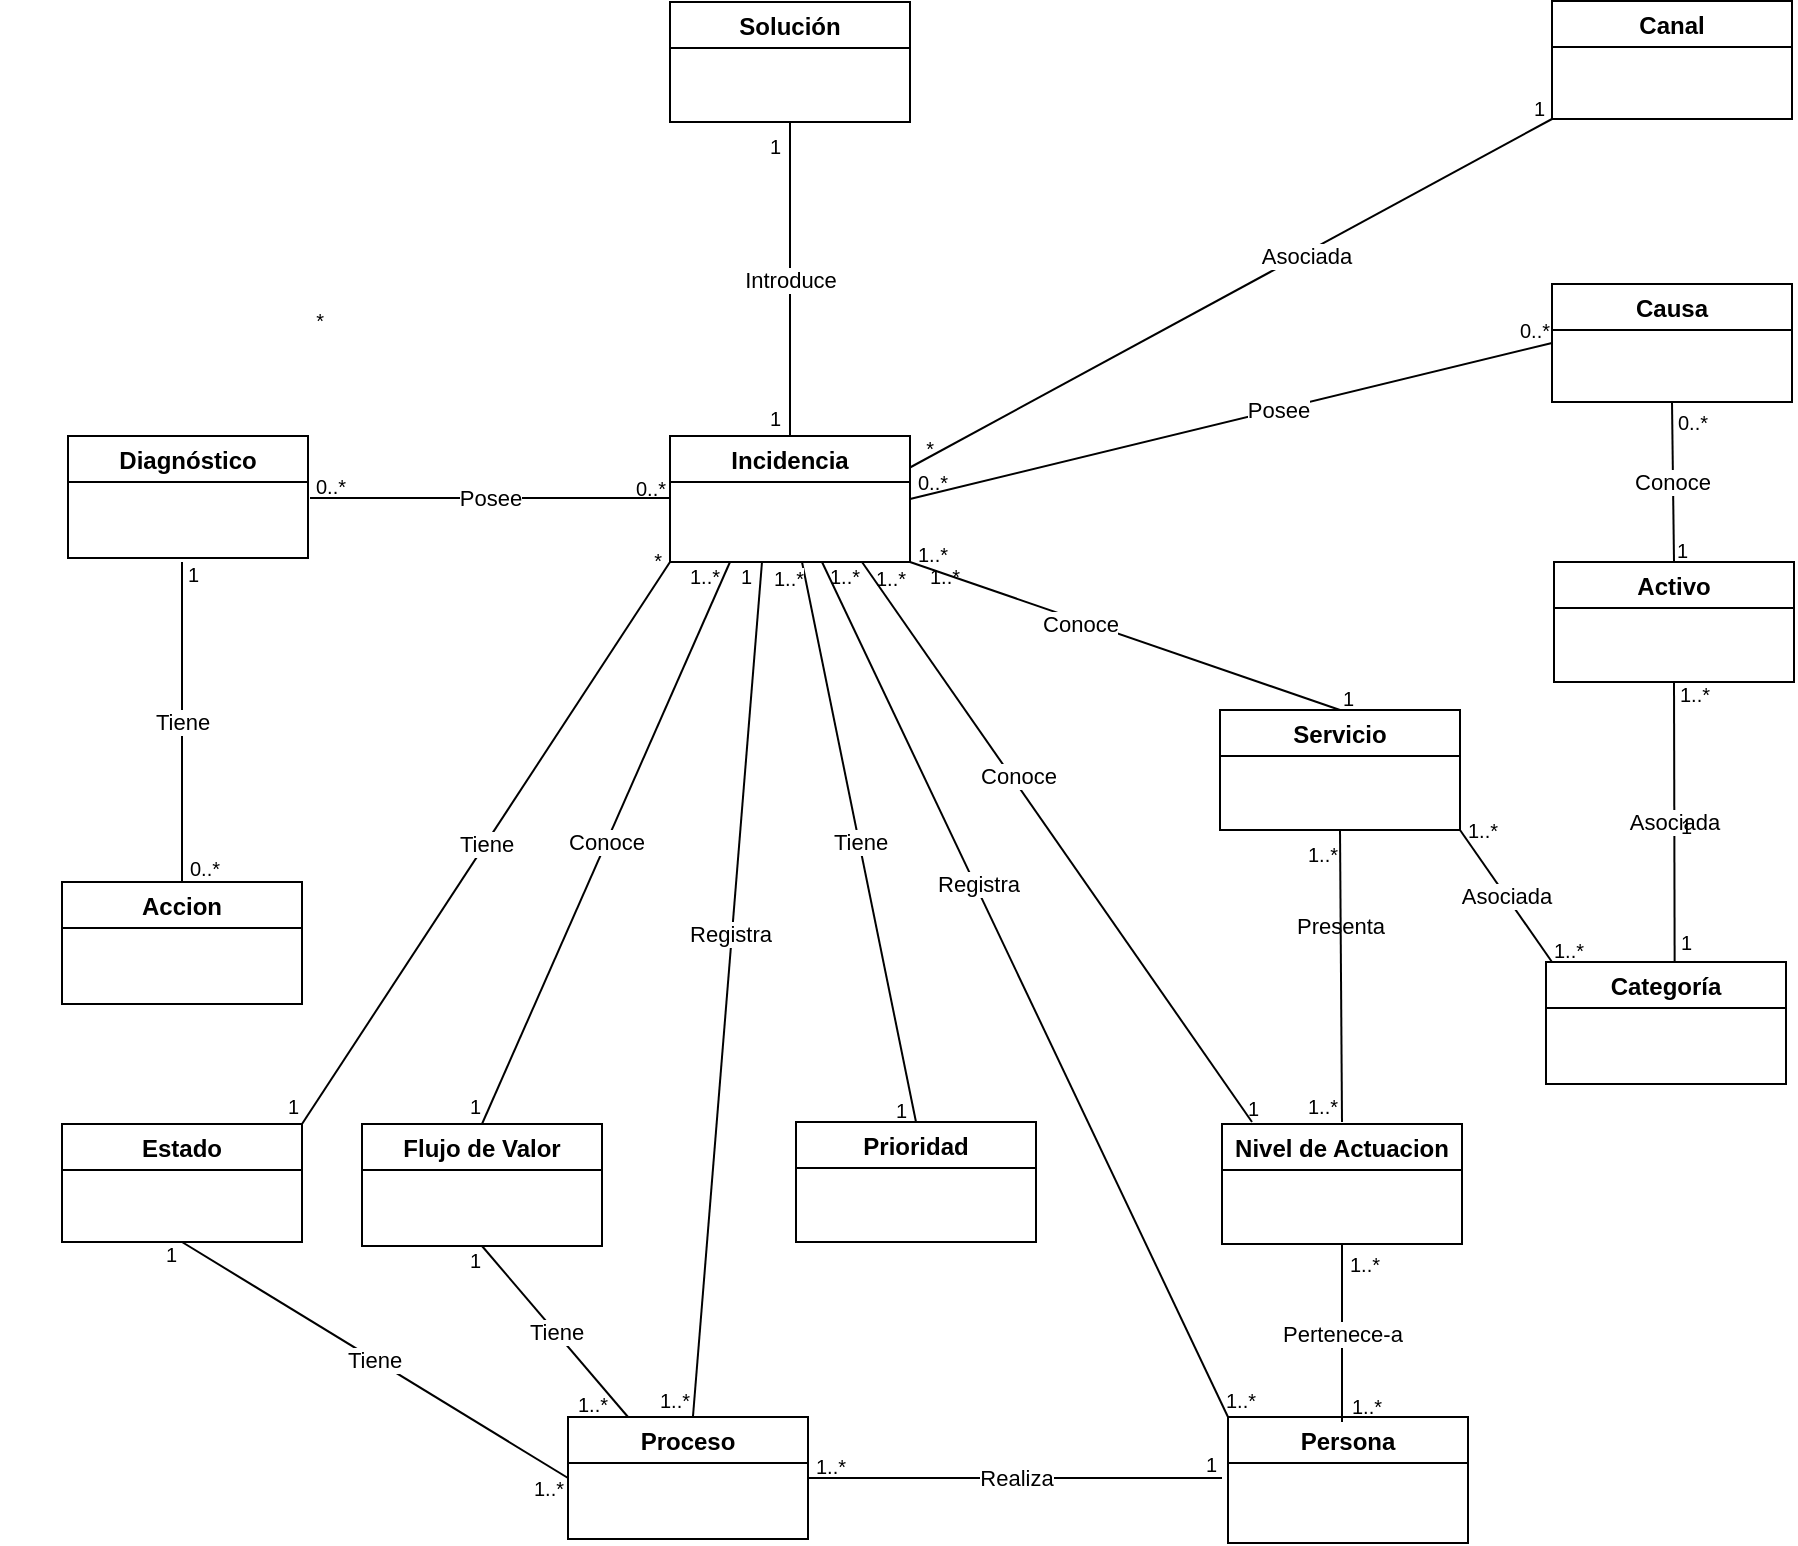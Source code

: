 <mxfile>
    <diagram id="Pm2dtwg_IfOIJH5rU_0D" name="MD-01">
        <mxGraphModel dx="712" dy="654" grid="1" gridSize="10" guides="1" tooltips="1" connect="1" arrows="1" fold="1" page="1" pageScale="1" pageWidth="827" pageHeight="1169" math="0" shadow="0">
            <root>
                <mxCell id="t3vJR1xbviDKZEFFyHin-0"/>
                <mxCell id="t3vJR1xbviDKZEFFyHin-1" parent="t3vJR1xbviDKZEFFyHin-0"/>
                <mxCell id="mkSb6riM9dk2xpS5XPvA-4" value="Solución" style="swimlane;startSize=23;rounded=0;" parent="t3vJR1xbviDKZEFFyHin-1" vertex="1">
                    <mxGeometry x="314" y="80" width="120" height="60" as="geometry"/>
                </mxCell>
                <mxCell id="mkSb6riM9dk2xpS5XPvA-56" value="1" style="resizable=0;html=1;align=left;verticalAlign=top;labelBackgroundColor=none;fontSize=10" parent="mkSb6riM9dk2xpS5XPvA-4" connectable="0" vertex="1">
                    <mxGeometry x="48" y="60" as="geometry"/>
                </mxCell>
                <mxCell id="f75BUdV_YP0Q4YML3u-z-308" value="Realiza" style="edgeStyle=none;html=1;entryX=1;entryY=0.5;entryDx=0;entryDy=0;endArrow=none;endFill=0;" parent="t3vJR1xbviDKZEFFyHin-1" target="18" edge="1">
                    <mxGeometry relative="1" as="geometry">
                        <mxPoint x="590" y="818" as="sourcePoint"/>
                        <mxPoint x="348" y="701.0" as="targetPoint"/>
                    </mxGeometry>
                </mxCell>
                <mxCell id="89" style="edgeStyle=none;html=1;exitX=0;exitY=0;exitDx=0;exitDy=0;endArrow=none;endFill=0;" parent="t3vJR1xbviDKZEFFyHin-1" source="mkSb6riM9dk2xpS5XPvA-6" edge="1">
                    <mxGeometry relative="1" as="geometry">
                        <mxPoint x="390" y="360" as="targetPoint"/>
                    </mxGeometry>
                </mxCell>
                <mxCell id="90" value="Registra" style="edgeLabel;html=1;align=center;verticalAlign=middle;resizable=0;points=[];" parent="89" vertex="1" connectable="0">
                    <mxGeometry x="0.245" y="-1" relative="1" as="geometry">
                        <mxPoint as="offset"/>
                    </mxGeometry>
                </mxCell>
                <mxCell id="mkSb6riM9dk2xpS5XPvA-6" value="Persona" style="swimlane;rounded=0;" parent="t3vJR1xbviDKZEFFyHin-1" vertex="1">
                    <mxGeometry x="593" y="787.5" width="120" height="63" as="geometry"/>
                </mxCell>
                <mxCell id="mkSb6riM9dk2xpS5XPvA-7" value="" style="html=1;endArrow=none;endFill=0;startArrow=none;startFill=0;rounded=0;entryX=0.5;entryY=0;entryDx=0;entryDy=0;exitX=0.5;exitY=1;exitDx=0;exitDy=0;" parent="t3vJR1xbviDKZEFFyHin-1" source="mkSb6riM9dk2xpS5XPvA-8" edge="1">
                    <mxGeometry relative="1" as="geometry">
                        <mxPoint x="650" y="550" as="sourcePoint"/>
                        <mxPoint x="650" y="640" as="targetPoint"/>
                    </mxGeometry>
                </mxCell>
                <mxCell id="mkSb6riM9dk2xpS5XPvA-8" value="Servicio" style="swimlane;startSize=23;rounded=0;" parent="t3vJR1xbviDKZEFFyHin-1" vertex="1">
                    <mxGeometry x="589" y="434" width="120" height="60" as="geometry"/>
                </mxCell>
                <mxCell id="mkSb6riM9dk2xpS5XPvA-9" value="Asociada" style="edgeStyle=none;html=1;endArrow=none;endFill=0;startArrow=none;startFill=0;rounded=0;entryX=1;entryY=1;entryDx=0;entryDy=0;" parent="t3vJR1xbviDKZEFFyHin-1" target="mkSb6riM9dk2xpS5XPvA-8" edge="1">
                    <mxGeometry relative="1" as="geometry">
                        <mxPoint x="485" y="362" as="targetPoint"/>
                        <mxPoint x="755" y="560" as="sourcePoint"/>
                    </mxGeometry>
                </mxCell>
                <mxCell id="59" value="Asociada" style="edgeStyle=none;html=1;exitX=0.536;exitY=-0.004;exitDx=0;exitDy=0;entryX=0.5;entryY=1;entryDx=0;entryDy=0;endArrow=none;endFill=0;exitPerimeter=0;" parent="t3vJR1xbviDKZEFFyHin-1" source="mkSb6riM9dk2xpS5XPvA-10" target="51" edge="1">
                    <mxGeometry relative="1" as="geometry"/>
                </mxCell>
                <mxCell id="mkSb6riM9dk2xpS5XPvA-10" value="Categoría" style="swimlane;startSize=23;rounded=0;" parent="t3vJR1xbviDKZEFFyHin-1" vertex="1">
                    <mxGeometry x="752" y="560" width="120" height="61" as="geometry"/>
                </mxCell>
                <mxCell id="mkSb6riM9dk2xpS5XPvA-11" value="Prioridad" style="swimlane;startSize=23;rounded=0;" parent="t3vJR1xbviDKZEFFyHin-1" vertex="1">
                    <mxGeometry x="377" y="640" width="120" height="60" as="geometry"/>
                </mxCell>
                <mxCell id="mkSb6riM9dk2xpS5XPvA-12" value="Tiene" style="edgeStyle=none;html=1;entryX=0.5;entryY=0;entryDx=0;entryDy=0;endArrow=none;endFill=0;startArrow=none;startFill=0;rounded=0;" parent="t3vJR1xbviDKZEFFyHin-1" target="mkSb6riM9dk2xpS5XPvA-11" edge="1">
                    <mxGeometry relative="1" as="geometry">
                        <mxPoint x="223" y="638" as="targetPoint"/>
                        <mxPoint x="380" y="360" as="sourcePoint"/>
                    </mxGeometry>
                </mxCell>
                <mxCell id="91" value="1..*" style="edgeLabel;html=1;align=center;verticalAlign=middle;resizable=0;points=[];fontSize=10;" vertex="1" connectable="0" parent="mkSb6riM9dk2xpS5XPvA-12">
                    <mxGeometry x="-0.81" y="-3" relative="1" as="geometry">
                        <mxPoint x="-10" y="-19" as="offset"/>
                    </mxGeometry>
                </mxCell>
                <mxCell id="mkSb6riM9dk2xpS5XPvA-13" style="edgeStyle=none;html=1;exitX=1;exitY=1;exitDx=0;exitDy=0;entryX=0.5;entryY=0;entryDx=0;entryDy=0;endArrow=none;endFill=0;startArrow=none;startFill=0;rounded=0;" parent="t3vJR1xbviDKZEFFyHin-1" source="mkSb6riM9dk2xpS5XPvA-17" target="mkSb6riM9dk2xpS5XPvA-8" edge="1">
                    <mxGeometry relative="1" as="geometry"/>
                </mxCell>
                <mxCell id="mkSb6riM9dk2xpS5XPvA-14" value="Conoce" style="edgeLabel;html=1;align=center;verticalAlign=middle;resizable=0;points=[];rounded=0;" parent="mkSb6riM9dk2xpS5XPvA-13" vertex="1" connectable="0">
                    <mxGeometry x="-0.204" y="-3" relative="1" as="geometry">
                        <mxPoint y="-2" as="offset"/>
                    </mxGeometry>
                </mxCell>
                <mxCell id="9" value="Tiene" style="edgeStyle=none;html=1;exitX=0;exitY=1;exitDx=0;exitDy=0;entryX=1;entryY=0;entryDx=0;entryDy=0;endArrow=none;endFill=0;" parent="t3vJR1xbviDKZEFFyHin-1" source="mkSb6riM9dk2xpS5XPvA-17" target="6" edge="1">
                    <mxGeometry relative="1" as="geometry"/>
                </mxCell>
                <mxCell id="20" style="edgeStyle=none;html=1;endArrow=none;endFill=0;" parent="t3vJR1xbviDKZEFFyHin-1" target="18" edge="1">
                    <mxGeometry relative="1" as="geometry">
                        <mxPoint x="360" y="360" as="sourcePoint"/>
                    </mxGeometry>
                </mxCell>
                <mxCell id="23" value="Registra" style="edgeLabel;html=1;align=center;verticalAlign=middle;resizable=0;points=[];" parent="20" vertex="1" connectable="0">
                    <mxGeometry x="-0.132" relative="1" as="geometry">
                        <mxPoint x="-1" as="offset"/>
                    </mxGeometry>
                </mxCell>
                <mxCell id="25" style="edgeStyle=none;html=1;exitX=1;exitY=0.25;exitDx=0;exitDy=0;entryX=0;entryY=1;entryDx=0;entryDy=0;endArrow=none;endFill=0;" parent="t3vJR1xbviDKZEFFyHin-1" source="mkSb6riM9dk2xpS5XPvA-17" target="24" edge="1">
                    <mxGeometry relative="1" as="geometry"/>
                </mxCell>
                <mxCell id="26" value="Asociada" style="edgeLabel;html=1;align=center;verticalAlign=middle;resizable=0;points=[];" parent="25" vertex="1" connectable="0">
                    <mxGeometry x="0.442" y="1" relative="1" as="geometry">
                        <mxPoint x="-33" y="21" as="offset"/>
                    </mxGeometry>
                </mxCell>
                <mxCell id="28" value="Posee" style="edgeStyle=none;html=1;entryX=0;entryY=0.5;entryDx=0;entryDy=0;endArrow=none;endFill=0;exitX=1;exitY=0.5;exitDx=0;exitDy=0;" parent="t3vJR1xbviDKZEFFyHin-1" source="mkSb6riM9dk2xpS5XPvA-17" target="27" edge="1">
                    <mxGeometry x="0.149" relative="1" as="geometry">
                        <mxPoint x="-1" as="offset"/>
                        <mxPoint x="470" y="329" as="sourcePoint"/>
                    </mxGeometry>
                </mxCell>
                <mxCell id="37" value="Posee" style="edgeStyle=none;html=1;endArrow=none;endFill=0;" parent="t3vJR1xbviDKZEFFyHin-1" edge="1">
                    <mxGeometry relative="1" as="geometry">
                        <mxPoint x="314" y="328" as="sourcePoint"/>
                        <mxPoint x="134" y="328" as="targetPoint"/>
                    </mxGeometry>
                </mxCell>
                <mxCell id="48" value="Tiene" style="edgeStyle=none;html=1;entryX=0.5;entryY=1;entryDx=0;entryDy=0;endArrow=none;endFill=0;exitX=0.25;exitY=0;exitDx=0;exitDy=0;" parent="t3vJR1xbviDKZEFFyHin-1" source="18" target="47" edge="1">
                    <mxGeometry relative="1" as="geometry">
                        <mxPoint x="435" y="370" as="sourcePoint"/>
                    </mxGeometry>
                </mxCell>
                <mxCell id="52" value="Conoce" style="edgeStyle=none;html=1;entryX=0.5;entryY=0;entryDx=0;entryDy=0;endArrow=none;endFill=0;exitX=0.5;exitY=1;exitDx=0;exitDy=0;" parent="t3vJR1xbviDKZEFFyHin-1" source="27" target="51" edge="1">
                    <mxGeometry relative="1" as="geometry">
                        <mxPoint x="645" y="340" as="sourcePoint"/>
                    </mxGeometry>
                </mxCell>
                <mxCell id="70" style="edgeStyle=none;html=1;entryX=0.125;entryY=-0.017;entryDx=0;entryDy=0;entryPerimeter=0;endArrow=none;endFill=0;" parent="t3vJR1xbviDKZEFFyHin-1" target="mkSb6riM9dk2xpS5XPvA-19" edge="1">
                    <mxGeometry relative="1" as="geometry">
                        <mxPoint x="410" y="360" as="sourcePoint"/>
                    </mxGeometry>
                </mxCell>
                <mxCell id="71" value="Conoce" style="edgeLabel;html=1;align=center;verticalAlign=middle;resizable=0;points=[];" parent="70" vertex="1" connectable="0">
                    <mxGeometry x="-0.223" y="3" relative="1" as="geometry">
                        <mxPoint as="offset"/>
                    </mxGeometry>
                </mxCell>
                <mxCell id="77" value="Conoce" style="edgeStyle=none;html=1;exitX=0.25;exitY=1;exitDx=0;exitDy=0;entryX=0.5;entryY=0;entryDx=0;entryDy=0;endArrow=none;endFill=0;" parent="t3vJR1xbviDKZEFFyHin-1" source="mkSb6riM9dk2xpS5XPvA-17" target="47" edge="1">
                    <mxGeometry relative="1" as="geometry"/>
                </mxCell>
                <mxCell id="mkSb6riM9dk2xpS5XPvA-17" value="Incidencia" style="swimlane;startSize=23;rounded=0;" parent="t3vJR1xbviDKZEFFyHin-1" vertex="1">
                    <mxGeometry x="314" y="297" width="120" height="63" as="geometry"/>
                </mxCell>
                <mxCell id="mkSb6riM9dk2xpS5XPvA-18" value="Pertenece-a" style="edgeStyle=none;html=1;startArrow=none;startFill=0;endArrow=none;endFill=0;elbow=vertical;rounded=0;exitX=0.5;exitY=1;exitDx=0;exitDy=0;" parent="t3vJR1xbviDKZEFFyHin-1" source="mkSb6riM9dk2xpS5XPvA-19" edge="1">
                    <mxGeometry relative="1" as="geometry">
                        <mxPoint x="650" y="790" as="targetPoint"/>
                        <mxPoint x="663" y="700" as="sourcePoint"/>
                    </mxGeometry>
                </mxCell>
                <mxCell id="mkSb6riM9dk2xpS5XPvA-19" value="Nivel de Actuacion" style="swimlane;startSize=23;rounded=0;" parent="t3vJR1xbviDKZEFFyHin-1" vertex="1">
                    <mxGeometry x="590" y="641" width="120" height="60" as="geometry"/>
                </mxCell>
                <mxCell id="mkSb6riM9dk2xpS5XPvA-20" value="Presenta" style="text;html=1;align=center;verticalAlign=middle;resizable=0;points=[];autosize=1;strokeColor=none;fillColor=none;rounded=0;fontSize=11;" parent="t3vJR1xbviDKZEFFyHin-1" vertex="1">
                    <mxGeometry x="619" y="532" width="60" height="20" as="geometry"/>
                </mxCell>
                <mxCell id="mkSb6riM9dk2xpS5XPvA-39" value="1..*" style="resizable=0;html=1;align=right;verticalAlign=top;labelBackgroundColor=none;fontSize=10" parent="t3vJR1xbviDKZEFFyHin-1" connectable="0" vertex="1">
                    <mxGeometry x="409.003" y="355" as="geometry"/>
                </mxCell>
                <mxCell id="mkSb6riM9dk2xpS5XPvA-44" value="1..*" style="resizable=0;html=1;align=right;verticalAlign=top;labelBackgroundColor=none;fontSize=10" parent="t3vJR1xbviDKZEFFyHin-1" connectable="0" vertex="1">
                    <mxGeometry x="293.003" y="693" as="geometry">
                        <mxPoint x="-10" y="76" as="offset"/>
                    </mxGeometry>
                </mxCell>
                <mxCell id="mkSb6riM9dk2xpS5XPvA-47" value="1" style="resizable=0;html=1;align=right;verticalAlign=top;labelBackgroundColor=none;fontSize=10" parent="t3vJR1xbviDKZEFFyHin-1" connectable="0" vertex="1">
                    <mxGeometry x="374.003" y="312" as="geometry">
                        <mxPoint x="-19" y="43" as="offset"/>
                    </mxGeometry>
                </mxCell>
                <mxCell id="mkSb6riM9dk2xpS5XPvA-49" value="1" style="resizable=0;html=1;align=left;verticalAlign=top;labelBackgroundColor=none;fontSize=10" parent="t3vJR1xbviDKZEFFyHin-1" connectable="0" vertex="1">
                    <mxGeometry x="425" y="622" as="geometry"/>
                </mxCell>
                <mxCell id="mkSb6riM9dk2xpS5XPvA-50" value="1..*" style="resizable=0;html=1;align=right;verticalAlign=top;labelBackgroundColor=none;fontSize=10" parent="t3vJR1xbviDKZEFFyHin-1" connectable="0" vertex="1">
                    <mxGeometry x="648.003" y="620" as="geometry"/>
                </mxCell>
                <mxCell id="mkSb6riM9dk2xpS5XPvA-51" value="1..*" style="resizable=0;html=1;align=right;verticalAlign=top;labelBackgroundColor=none;fontSize=10" parent="t3vJR1xbviDKZEFFyHin-1" connectable="0" vertex="1">
                    <mxGeometry x="669.003" y="699" as="geometry"/>
                </mxCell>
                <mxCell id="mkSb6riM9dk2xpS5XPvA-55" value="Introduce" style="endArrow=none;html=1;sketch=0;strokeColor=default;jumpStyle=line;exitX=0.5;exitY=0;exitDx=0;exitDy=0;entryX=0.5;entryY=1;entryDx=0;entryDy=0;" parent="t3vJR1xbviDKZEFFyHin-1" source="mkSb6riM9dk2xpS5XPvA-17" target="mkSb6riM9dk2xpS5XPvA-4" edge="1">
                    <mxGeometry width="50" height="50" relative="1" as="geometry">
                        <mxPoint x="402" y="290" as="sourcePoint"/>
                        <mxPoint x="402" y="240" as="targetPoint"/>
                        <Array as="points">
                            <mxPoint x="374" y="250"/>
                        </Array>
                    </mxGeometry>
                </mxCell>
                <mxCell id="mkSb6riM9dk2xpS5XPvA-57" value="1" style="resizable=0;html=1;align=left;verticalAlign=top;labelBackgroundColor=none;fontSize=10" parent="t3vJR1xbviDKZEFFyHin-1" connectable="0" vertex="1">
                    <mxGeometry x="362" y="276" as="geometry"/>
                </mxCell>
                <mxCell id="mkSb6riM9dk2xpS5XPvA-64" value="1..*" style="resizable=0;html=1;align=right;verticalAlign=top;labelBackgroundColor=none;fontSize=10" parent="t3vJR1xbviDKZEFFyHin-1" connectable="0" vertex="1">
                    <mxGeometry x="695.003" y="390" as="geometry">
                        <mxPoint x="139" y="24" as="offset"/>
                    </mxGeometry>
                </mxCell>
                <mxCell id="f75BUdV_YP0Q4YML3u-z-312" value="Tiene" style="edgeStyle=none;html=1;endArrow=none;endFill=0;entryX=0;entryY=0.5;entryDx=0;entryDy=0;exitX=0.5;exitY=1;exitDx=0;exitDy=0;" parent="t3vJR1xbviDKZEFFyHin-1" source="6" target="18" edge="1">
                    <mxGeometry relative="1" as="geometry">
                        <mxPoint x="160" y="680" as="sourcePoint"/>
                        <mxPoint x="240" y="670" as="targetPoint"/>
                    </mxGeometry>
                </mxCell>
                <mxCell id="6" value="Estado" style="swimlane;startSize=23;rounded=0;" parent="t3vJR1xbviDKZEFFyHin-1" vertex="1">
                    <mxGeometry x="10" y="641" width="120" height="59" as="geometry"/>
                </mxCell>
                <mxCell id="13" value="*" style="resizable=0;html=1;align=right;verticalAlign=top;labelBackgroundColor=none;fontSize=10" parent="t3vJR1xbviDKZEFFyHin-1" connectable="0" vertex="1">
                    <mxGeometry x="204.003" y="446" as="geometry">
                        <mxPoint x="106" y="-99" as="offset"/>
                    </mxGeometry>
                </mxCell>
                <mxCell id="15" value="" style="resizable=0;html=1;align=right;verticalAlign=top;labelBackgroundColor=none;fontSize=10" parent="t3vJR1xbviDKZEFFyHin-1" connectable="0" vertex="1">
                    <mxGeometry x="-19.997" y="449" as="geometry">
                        <mxPoint x="353" y="-104" as="offset"/>
                    </mxGeometry>
                </mxCell>
                <mxCell id="5Uyr6uQR5vCZ3jBuObpR-43" value="1" style="resizable=0;html=1;align=left;verticalAlign=top;labelBackgroundColor=none;fontSize=10" parent="t3vJR1xbviDKZEFFyHin-1" connectable="0" vertex="1">
                    <mxGeometry x="121" y="620" as="geometry"/>
                </mxCell>
                <mxCell id="18" value="Proceso" style="swimlane;startSize=23;rounded=0;" parent="t3vJR1xbviDKZEFFyHin-1" vertex="1">
                    <mxGeometry x="263" y="787.5" width="120" height="61" as="geometry"/>
                </mxCell>
                <mxCell id="21" value="1..*" style="resizable=0;html=1;align=left;verticalAlign=top;labelBackgroundColor=none;fontSize=10" parent="t3vJR1xbviDKZEFFyHin-1" connectable="0" vertex="1">
                    <mxGeometry x="586" y="371" as="geometry">
                        <mxPoint x="-144" y="-16" as="offset"/>
                    </mxGeometry>
                </mxCell>
                <mxCell id="22" value="*" style="resizable=0;html=1;align=right;verticalAlign=top;labelBackgroundColor=none;fontSize=10" parent="t3vJR1xbviDKZEFFyHin-1" connectable="0" vertex="1">
                    <mxGeometry x="168.003" y="315" as="geometry">
                        <mxPoint x="-27" y="-88" as="offset"/>
                    </mxGeometry>
                </mxCell>
                <mxCell id="LPSLZWZ6MrgAAOaEXJFG-23" value="1..*" style="resizable=0;html=1;align=right;verticalAlign=top;labelBackgroundColor=none;fontSize=10;direction=south;" parent="t3vJR1xbviDKZEFFyHin-1" connectable="0" vertex="1">
                    <mxGeometry x="648.003" y="494" as="geometry"/>
                </mxCell>
                <mxCell id="LPSLZWZ6MrgAAOaEXJFG-24" value="1..*" style="resizable=0;html=1;align=right;verticalAlign=top;labelBackgroundColor=none;fontSize=10" parent="t3vJR1xbviDKZEFFyHin-1" connectable="0" vertex="1">
                    <mxGeometry x="607.003" y="767" as="geometry"/>
                </mxCell>
                <mxCell id="24" value="Canal" style="swimlane;startSize=23;rounded=0;" parent="t3vJR1xbviDKZEFFyHin-1" vertex="1">
                    <mxGeometry x="755" y="79.5" width="120" height="59" as="geometry"/>
                </mxCell>
                <mxCell id="27" value="Causa" style="swimlane;rounded=0;startSize=23;" parent="t3vJR1xbviDKZEFFyHin-1" vertex="1">
                    <mxGeometry x="755" y="221" width="120" height="59" as="geometry"/>
                </mxCell>
                <mxCell id="29" value="1" style="resizable=0;html=1;align=left;verticalAlign=top;labelBackgroundColor=none;fontSize=10" parent="t3vJR1xbviDKZEFFyHin-1" connectable="0" vertex="1">
                    <mxGeometry x="575" y="98" as="geometry">
                        <mxPoint x="169" y="23" as="offset"/>
                    </mxGeometry>
                </mxCell>
                <mxCell id="30" value="*" style="resizable=0;html=1;align=right;verticalAlign=top;labelBackgroundColor=none;fontSize=10" parent="t3vJR1xbviDKZEFFyHin-1" connectable="0" vertex="1">
                    <mxGeometry x="340.003" y="390" as="geometry">
                        <mxPoint x="106" y="-99" as="offset"/>
                    </mxGeometry>
                </mxCell>
                <mxCell id="32" value="0..*" style="resizable=0;html=1;align=right;verticalAlign=top;labelBackgroundColor=none;fontSize=10" parent="t3vJR1xbviDKZEFFyHin-1" connectable="0" vertex="1">
                    <mxGeometry x="453.003" y="308" as="geometry"/>
                </mxCell>
                <mxCell id="33" value="0..*" style="resizable=0;html=1;align=right;verticalAlign=top;labelBackgroundColor=none;fontSize=10" parent="t3vJR1xbviDKZEFFyHin-1" connectable="0" vertex="1">
                    <mxGeometry x="754.003" y="232" as="geometry"/>
                </mxCell>
                <mxCell id="35" value="Accion" style="swimlane;startSize=23;rounded=0;" parent="t3vJR1xbviDKZEFFyHin-1" vertex="1">
                    <mxGeometry x="10" y="520" width="120" height="61" as="geometry"/>
                </mxCell>
                <mxCell id="43" value="Tiene" style="edgeStyle=none;html=1;entryX=0.5;entryY=0;entryDx=0;entryDy=0;endArrow=none;endFill=0;" parent="t3vJR1xbviDKZEFFyHin-1" edge="1">
                    <mxGeometry relative="1" as="geometry">
                        <mxPoint x="70" y="360" as="sourcePoint"/>
                        <mxPoint x="70" y="520" as="targetPoint"/>
                    </mxGeometry>
                </mxCell>
                <mxCell id="36" value="Diagnóstico" style="swimlane;startSize=23;rounded=0;" parent="t3vJR1xbviDKZEFFyHin-1" vertex="1">
                    <mxGeometry x="13" y="297" width="120" height="61" as="geometry"/>
                </mxCell>
                <mxCell id="40" value="0..*" style="resizable=0;html=1;align=right;verticalAlign=top;labelBackgroundColor=none;fontSize=10" parent="t3vJR1xbviDKZEFFyHin-1" connectable="0" vertex="1">
                    <mxGeometry x="180.003" y="164" as="geometry">
                        <mxPoint x="-28" y="146" as="offset"/>
                    </mxGeometry>
                </mxCell>
                <mxCell id="44" value="0..*" style="resizable=0;html=1;align=right;verticalAlign=top;labelBackgroundColor=none;fontSize=10" parent="t3vJR1xbviDKZEFFyHin-1" connectable="0" vertex="1">
                    <mxGeometry x="90.003" y="499" as="geometry">
                        <mxPoint x="-1" y="2" as="offset"/>
                    </mxGeometry>
                </mxCell>
                <mxCell id="46" value="0..*" style="resizable=0;html=1;align=right;verticalAlign=top;labelBackgroundColor=none;fontSize=10" parent="t3vJR1xbviDKZEFFyHin-1" connectable="0" vertex="1">
                    <mxGeometry x="340.003" y="165" as="geometry">
                        <mxPoint x="-28" y="146" as="offset"/>
                    </mxGeometry>
                </mxCell>
                <mxCell id="47" value="Flujo de Valor" style="swimlane;startSize=23;rounded=0;" parent="t3vJR1xbviDKZEFFyHin-1" vertex="1">
                    <mxGeometry x="160" y="641" width="120" height="61" as="geometry"/>
                </mxCell>
                <mxCell id="49" value="1" style="resizable=0;html=1;align=right;verticalAlign=top;labelBackgroundColor=none;fontSize=10" parent="t3vJR1xbviDKZEFFyHin-1" connectable="0" vertex="1">
                    <mxGeometry x="636.003" y="419" as="geometry">
                        <mxPoint x="20" y="-3" as="offset"/>
                    </mxGeometry>
                </mxCell>
                <mxCell id="51" value="Activo" style="swimlane;startSize=23;rounded=0;" parent="t3vJR1xbviDKZEFFyHin-1" vertex="1">
                    <mxGeometry x="756" y="360" width="120" height="60" as="geometry"/>
                </mxCell>
                <mxCell id="54" value="1" style="resizable=0;html=1;align=left;verticalAlign=top;labelBackgroundColor=none;fontSize=10" parent="t3vJR1xbviDKZEFFyHin-1" connectable="0" vertex="1">
                    <mxGeometry x="212" y="483" as="geometry">
                        <mxPoint x="-141" y="-129" as="offset"/>
                    </mxGeometry>
                </mxCell>
                <mxCell id="55" value="1" style="resizable=0;html=1;align=right;verticalAlign=top;labelBackgroundColor=none;fontSize=10;direction=south;" parent="t3vJR1xbviDKZEFFyHin-1" connectable="0" vertex="1">
                    <mxGeometry x="726.003" y="313" as="geometry">
                        <mxPoint x="97" y="29" as="offset"/>
                    </mxGeometry>
                </mxCell>
                <mxCell id="56" value="0..*" style="resizable=0;html=1;align=right;verticalAlign=top;labelBackgroundColor=none;fontSize=10" parent="t3vJR1xbviDKZEFFyHin-1" connectable="0" vertex="1">
                    <mxGeometry x="833.003" y="277.5" as="geometry"/>
                </mxCell>
                <mxCell id="61" value="1" style="resizable=0;html=1;align=right;verticalAlign=top;labelBackgroundColor=none;fontSize=10" parent="t3vJR1xbviDKZEFFyHin-1" connectable="0" vertex="1">
                    <mxGeometry x="825.003" y="480" as="geometry"/>
                </mxCell>
                <mxCell id="62" value="1..*" style="resizable=0;html=1;align=right;verticalAlign=top;labelBackgroundColor=none;fontSize=10" parent="t3vJR1xbviDKZEFFyHin-1" connectable="0" vertex="1">
                    <mxGeometry x="779.003" y="410" as="geometry">
                        <mxPoint x="-8" y="132" as="offset"/>
                    </mxGeometry>
                </mxCell>
                <mxCell id="64" value="1..*" style="resizable=0;html=1;align=right;verticalAlign=top;labelBackgroundColor=none;fontSize=10" parent="t3vJR1xbviDKZEFFyHin-1" connectable="0" vertex="1">
                    <mxGeometry x="736.003" y="350" as="geometry">
                        <mxPoint x="-8" y="132" as="offset"/>
                    </mxGeometry>
                </mxCell>
                <mxCell id="67" value="1..*" style="resizable=0;html=1;align=right;verticalAlign=top;labelBackgroundColor=none;fontSize=10" parent="t3vJR1xbviDKZEFFyHin-1" connectable="0" vertex="1">
                    <mxGeometry x="453.003" y="344" as="geometry"/>
                </mxCell>
                <mxCell id="69" value="1" style="resizable=0;html=1;align=left;verticalAlign=top;labelBackgroundColor=none;fontSize=10" parent="t3vJR1xbviDKZEFFyHin-1" connectable="0" vertex="1">
                    <mxGeometry x="60" y="694" as="geometry"/>
                </mxCell>
                <mxCell id="f75BUdV_YP0Q4YML3u-z-71" value="1..*" style="resizable=0;html=1;align=right;verticalAlign=top;labelBackgroundColor=none;fontSize=10" parent="t3vJR1xbviDKZEFFyHin-1" connectable="0" vertex="1">
                    <mxGeometry x="670.003" y="770" as="geometry"/>
                </mxCell>
                <mxCell id="f75BUdV_YP0Q4YML3u-z-264" value="1" style="resizable=0;html=1;align=right;verticalAlign=top;labelBackgroundColor=none;fontSize=10;direction=south;" parent="t3vJR1xbviDKZEFFyHin-1" connectable="0" vertex="1">
                    <mxGeometry x="814.003" y="625" as="geometry">
                        <mxPoint x="11" y="-87" as="offset"/>
                    </mxGeometry>
                </mxCell>
                <mxCell id="f75BUdV_YP0Q4YML3u-z-309" value="1..*" style="resizable=0;html=1;align=left;verticalAlign=top;labelBackgroundColor=none;fontSize=10" parent="t3vJR1xbviDKZEFFyHin-1" connectable="0" vertex="1">
                    <mxGeometry x="385" y="800" as="geometry"/>
                </mxCell>
                <mxCell id="f75BUdV_YP0Q4YML3u-z-310" value="1" style="resizable=0;html=1;align=left;verticalAlign=top;labelBackgroundColor=none;fontSize=10" parent="t3vJR1xbviDKZEFFyHin-1" connectable="0" vertex="1">
                    <mxGeometry x="580" y="799" as="geometry"/>
                </mxCell>
                <mxCell id="f75BUdV_YP0Q4YML3u-z-313" value="1" style="resizable=0;html=1;align=left;verticalAlign=top;labelBackgroundColor=none;fontSize=10" parent="t3vJR1xbviDKZEFFyHin-1" connectable="0" vertex="1">
                    <mxGeometry x="212" y="697" as="geometry"/>
                </mxCell>
                <mxCell id="f75BUdV_YP0Q4YML3u-z-314" value="1..*" style="resizable=0;html=1;align=left;verticalAlign=top;labelBackgroundColor=none;fontSize=10" parent="t3vJR1xbviDKZEFFyHin-1" connectable="0" vertex="1">
                    <mxGeometry x="307" y="767" as="geometry"/>
                </mxCell>
                <mxCell id="72" value="1" style="resizable=0;html=1;align=left;verticalAlign=top;labelBackgroundColor=none;fontSize=10" parent="t3vJR1xbviDKZEFFyHin-1" connectable="0" vertex="1">
                    <mxGeometry x="510" y="628" as="geometry">
                        <mxPoint x="91" y="-7" as="offset"/>
                    </mxGeometry>
                </mxCell>
                <mxCell id="73" value="1..*" style="resizable=0;html=1;align=right;verticalAlign=top;labelBackgroundColor=none;fontSize=10" parent="t3vJR1xbviDKZEFFyHin-1" connectable="0" vertex="1">
                    <mxGeometry x="459.003" y="352" as="geometry">
                        <mxPoint x="-27" y="4" as="offset"/>
                    </mxGeometry>
                </mxCell>
                <mxCell id="75" value="1..*" style="resizable=0;html=1;align=left;verticalAlign=top;labelBackgroundColor=none;fontSize=10" parent="t3vJR1xbviDKZEFFyHin-1" connectable="0" vertex="1">
                    <mxGeometry x="244" y="811" as="geometry"/>
                </mxCell>
                <mxCell id="79" value="1" style="resizable=0;html=1;align=left;verticalAlign=top;labelBackgroundColor=none;fontSize=10" parent="t3vJR1xbviDKZEFFyHin-1" connectable="0" vertex="1">
                    <mxGeometry x="212" y="620" as="geometry"/>
                </mxCell>
                <mxCell id="83" value="1..*" style="text;html=1;align=center;verticalAlign=middle;resizable=0;points=[];autosize=1;strokeColor=none;fillColor=none;fontSize=10;" parent="t3vJR1xbviDKZEFFyHin-1" vertex="1">
                    <mxGeometry x="316" y="357" width="30" height="20" as="geometry"/>
                </mxCell>
            </root>
        </mxGraphModel>
    </diagram>
    <diagram id="EhUm67n5qJ-X8OCv_8h2" name="MD-02">
        <mxGraphModel dx="998" dy="507" grid="1" gridSize="10" guides="1" tooltips="1" connect="1" arrows="1" fold="1" page="1" pageScale="1" pageWidth="827" pageHeight="1169" math="0" shadow="0">
            <root>
                <mxCell id="0"/>
                <mxCell id="1" parent="0"/>
                <mxCell id="12" value="Conoce" style="edgeStyle=none;html=1;entryX=0;entryY=0.5;entryDx=0;entryDy=0;endArrow=ERoneToMany;endFill=0;startArrow=ERone;startFill=0;exitX=1;exitY=0.5;exitDx=0;exitDy=0;" parent="1" source="3" target="6" edge="1">
                    <mxGeometry relative="1" as="geometry">
                        <mxPoint x="160" y="160" as="sourcePoint"/>
                        <mxPoint x="282" y="160.0" as="targetPoint"/>
                    </mxGeometry>
                </mxCell>
                <mxCell id="3" value="Administrador" style="swimlane;" parent="1" vertex="1">
                    <mxGeometry x="39" y="120" width="120" height="60" as="geometry"/>
                </mxCell>
                <mxCell id="51" value="Registra" style="edgeStyle=none;sketch=0;html=1;exitX=1;exitY=0.5;exitDx=0;exitDy=0;entryX=0;entryY=0.5;entryDx=0;entryDy=0;startArrow=ERone;startFill=0;endArrow=ERzeroToMany;endFill=0;elbow=vertical;" parent="1" source="5" target="10" edge="1">
                    <mxGeometry x="-0.083" y="1" relative="1" as="geometry">
                        <mxPoint as="offset"/>
                    </mxGeometry>
                </mxCell>
                <mxCell id="5" value="Alumno" style="swimlane;" parent="1" vertex="1">
                    <mxGeometry x="39" y="298" width="120" height="62" as="geometry"/>
                </mxCell>
                <mxCell id="6" value="Incidencia" style="swimlane;startSize=23;" parent="1" vertex="1">
                    <mxGeometry x="323" y="120" width="120" height="60" as="geometry"/>
                </mxCell>
                <mxCell id="25" value="Atiende" style="edgeStyle=none;html=1;exitX=0;exitY=0.5;exitDx=0;exitDy=0;endArrow=ERoneToMany;endFill=0;startArrow=ERoneToMany;startFill=0;entryX=1;entryY=0.5;entryDx=0;entryDy=0;" parent="1" source="4" target="10" edge="1">
                    <mxGeometry relative="1" as="geometry">
                        <mxPoint x="480" y="337" as="targetPoint"/>
                    </mxGeometry>
                </mxCell>
                <mxCell id="4" value="Empleado" style="swimlane;" parent="1" vertex="1">
                    <mxGeometry x="698" y="298" width="120" height="62" as="geometry"/>
                </mxCell>
                <mxCell id="18" value="" style="html=1;exitX=1;exitY=0.5;exitDx=0;exitDy=0;entryX=0;entryY=0.5;entryDx=0;entryDy=0;endArrow=ERoneToMany;endFill=0;startArrow=none;startFill=0;" parent="1" source="48" target="42" edge="1">
                    <mxGeometry relative="1" as="geometry"/>
                </mxCell>
                <mxCell id="7" value="Servicio" style="swimlane;startSize=23;" parent="1" vertex="1">
                    <mxGeometry x="475" y="480" width="120" height="60" as="geometry"/>
                </mxCell>
                <mxCell id="24" value="Posse" style="edgeStyle=none;html=1;exitX=0.5;exitY=0;exitDx=0;exitDy=0;entryX=0.5;entryY=1;entryDx=0;entryDy=0;endArrow=ERmany;endFill=0;startArrow=ERone;startFill=0;" parent="1" source="8" target="10" edge="1">
                    <mxGeometry relative="1" as="geometry"/>
                </mxCell>
                <mxCell id="8" value="Categoría" style="swimlane;startSize=23;" parent="1" vertex="1">
                    <mxGeometry x="323" y="480" width="120" height="60" as="geometry"/>
                </mxCell>
                <mxCell id="9" value="Prioridad" style="swimlane;startSize=23;" parent="1" vertex="1">
                    <mxGeometry x="169" y="480" width="120" height="60" as="geometry"/>
                </mxCell>
                <mxCell id="17" value="Tiene" style="edgeStyle=none;html=1;exitX=0;exitY=1;exitDx=0;exitDy=0;entryX=0.5;entryY=0;entryDx=0;entryDy=0;endArrow=ERone;endFill=0;startArrow=ERmany;startFill=0;" parent="1" source="10" target="9" edge="1">
                    <mxGeometry relative="1" as="geometry"/>
                </mxCell>
                <mxCell id="20" style="edgeStyle=none;html=1;exitX=1;exitY=1;exitDx=0;exitDy=0;entryX=0.5;entryY=0;entryDx=0;entryDy=0;endArrow=ERone;endFill=0;startArrow=ERmany;startFill=0;" parent="1" source="10" target="7" edge="1">
                    <mxGeometry relative="1" as="geometry"/>
                </mxCell>
                <mxCell id="21" value="Conoce" style="edgeLabel;html=1;align=center;verticalAlign=middle;resizable=0;points=[];" parent="20" vertex="1" connectable="0">
                    <mxGeometry x="-0.204" y="-3" relative="1" as="geometry">
                        <mxPoint x="10" y="7" as="offset"/>
                    </mxGeometry>
                </mxCell>
                <mxCell id="26" style="edgeStyle=none;html=1;exitX=0.5;exitY=0;exitDx=0;exitDy=0;entryX=0.5;entryY=1;entryDx=0;entryDy=0;endArrow=ERone;endFill=0;startArrow=ERone;startFill=0;" parent="1" source="10" target="6" edge="1">
                    <mxGeometry relative="1" as="geometry"/>
                </mxCell>
                <mxCell id="27" value="Introduce" style="edgeLabel;html=1;align=center;verticalAlign=middle;resizable=0;points=[];" parent="26" vertex="1" connectable="0">
                    <mxGeometry x="-0.229" y="-3" relative="1" as="geometry">
                        <mxPoint x="-4" y="-15" as="offset"/>
                    </mxGeometry>
                </mxCell>
                <mxCell id="10" value="Reporte" style="swimlane;startSize=23;" parent="1" vertex="1">
                    <mxGeometry x="323" y="297" width="120" height="63" as="geometry"/>
                </mxCell>
                <mxCell id="50" value="Pertenece-a" style="edgeStyle=none;sketch=0;html=1;exitX=0.5;exitY=0;exitDx=0;exitDy=0;entryX=0.5;entryY=1;entryDx=0;entryDy=0;startArrow=ERone;startFill=0;endArrow=ERoneToMany;endFill=0;elbow=vertical;" parent="1" source="42" target="4" edge="1">
                    <mxGeometry relative="1" as="geometry"/>
                </mxCell>
                <mxCell id="42" value="Nivel de Actuacion" style="swimlane;startSize=23;" parent="1" vertex="1">
                    <mxGeometry x="698" y="481" width="120" height="59" as="geometry"/>
                </mxCell>
                <mxCell id="48" value="Presenta" style="text;html=1;align=center;verticalAlign=middle;resizable=0;points=[];autosize=1;strokeColor=none;fillColor=none;" parent="1" vertex="1">
                    <mxGeometry x="616" y="501" width="60" height="20" as="geometry"/>
                </mxCell>
                <mxCell id="49" value="" style="html=1;exitX=1;exitY=0.5;exitDx=0;exitDy=0;entryX=0;entryY=0.5;entryDx=0;entryDy=0;endArrow=none;endFill=0;startArrow=ERoneToMany;startFill=0;" parent="1" source="7" target="48" edge="1">
                    <mxGeometry relative="1" as="geometry">
                        <mxPoint x="568" y="520" as="sourcePoint"/>
                        <mxPoint x="686" y="521" as="targetPoint"/>
                    </mxGeometry>
                </mxCell>
                <mxCell id="7TtiDenH-WKdG3je6Kir-51" style="edgeStyle=none;html=1;exitX=0;exitY=0.75;exitDx=0;exitDy=0;endArrow=ERmany;endFill=0;startArrow=ERone;startFill=0;entryX=0.5;entryY=0;entryDx=0;entryDy=0;" parent="1" source="10" target="7TtiDenH-WKdG3je6Kir-53" edge="1">
                    <mxGeometry relative="1" as="geometry">
                        <mxPoint x="300" y="359" as="sourcePoint"/>
                        <mxPoint x="70" y="470" as="targetPoint"/>
                    </mxGeometry>
                </mxCell>
                <mxCell id="7TtiDenH-WKdG3je6Kir-52" value="Registra" style="edgeLabel;html=1;align=center;verticalAlign=middle;resizable=0;points=[];" parent="7TtiDenH-WKdG3je6Kir-51" vertex="1" connectable="0">
                    <mxGeometry x="-0.132" relative="1" as="geometry">
                        <mxPoint as="offset"/>
                    </mxGeometry>
                </mxCell>
                <mxCell id="7TtiDenH-WKdG3je6Kir-53" value="Proceso" style="swimlane;startSize=23;rounded=0;" parent="1" vertex="1">
                    <mxGeometry x="15" y="479" width="120" height="61" as="geometry"/>
                </mxCell>
            </root>
        </mxGraphModel>
    </diagram>
</mxfile>